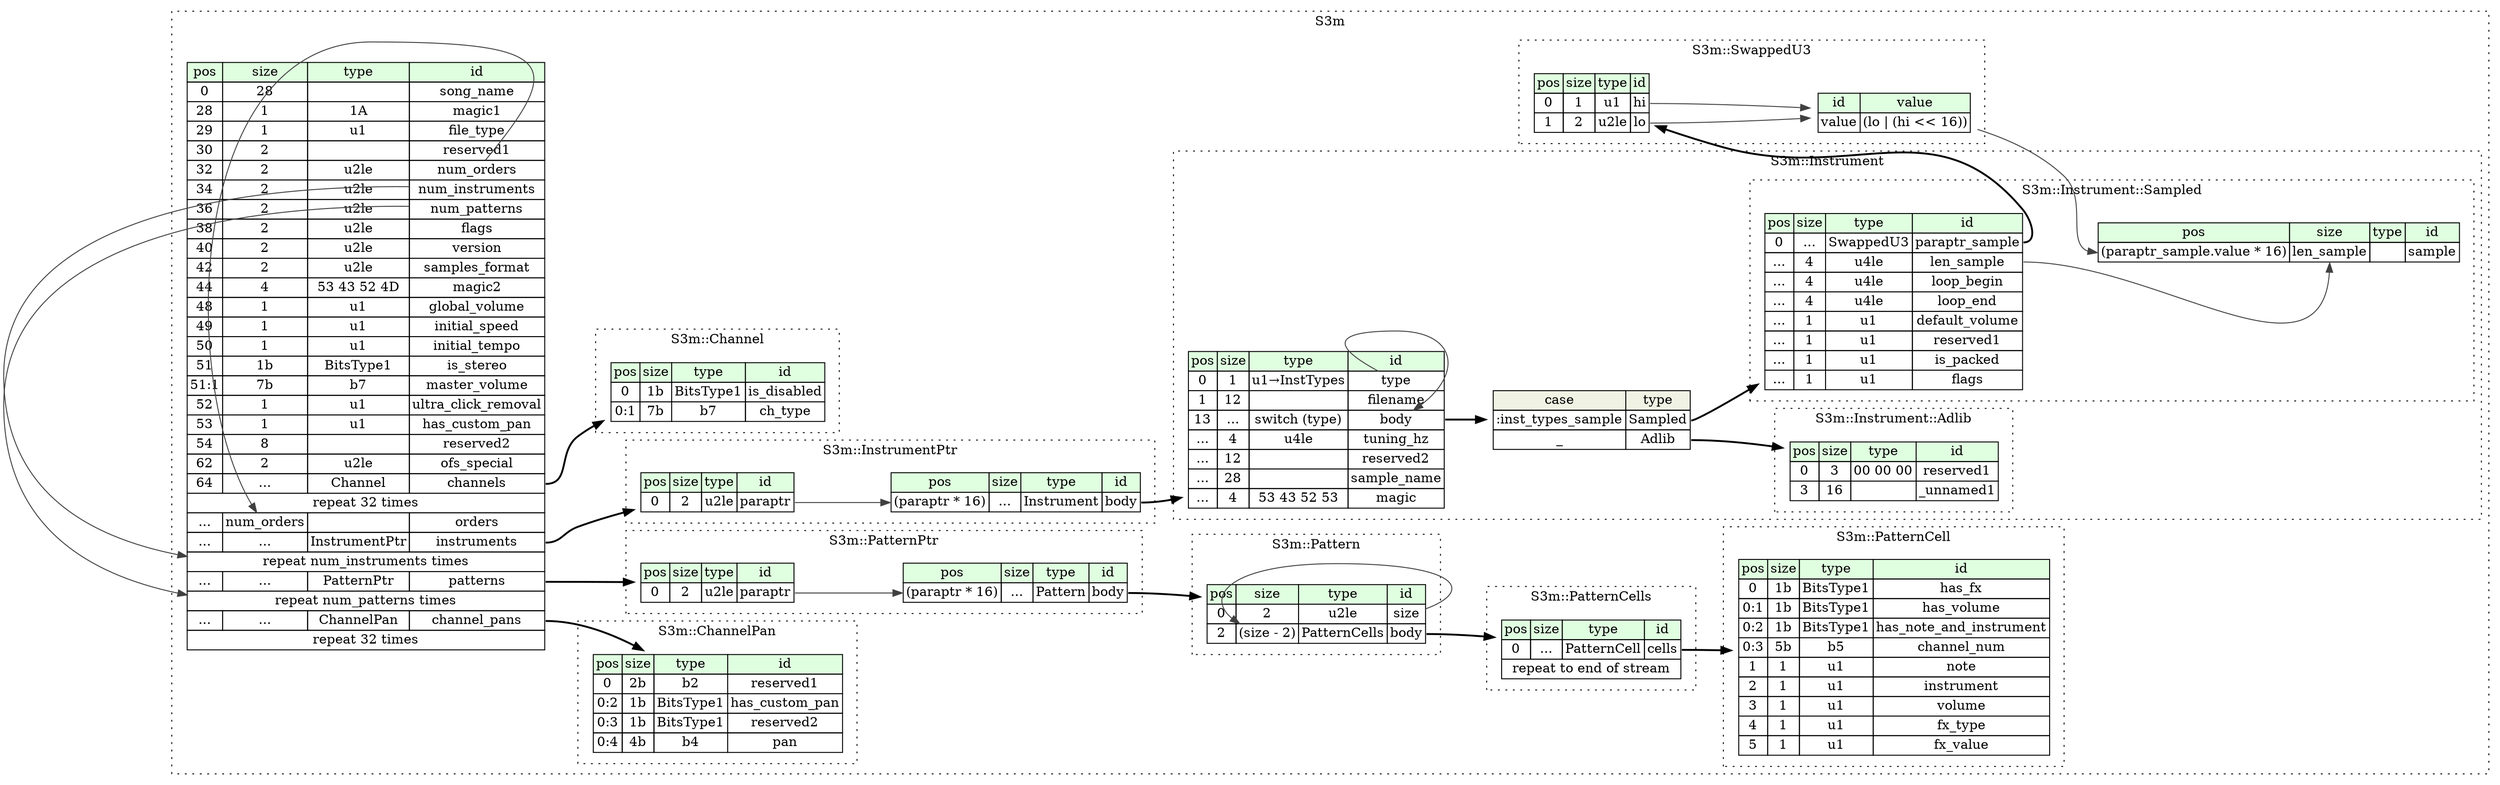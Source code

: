 digraph {
	rankdir=LR;
	node [shape=plaintext];
	subgraph cluster__s3m {
		label="S3m";
		graph[style=dotted];

		s3m__seq [label=<<TABLE BORDER="0" CELLBORDER="1" CELLSPACING="0">
			<TR><TD BGCOLOR="#E0FFE0">pos</TD><TD BGCOLOR="#E0FFE0">size</TD><TD BGCOLOR="#E0FFE0">type</TD><TD BGCOLOR="#E0FFE0">id</TD></TR>
			<TR><TD PORT="song_name_pos">0</TD><TD PORT="song_name_size">28</TD><TD></TD><TD PORT="song_name_type">song_name</TD></TR>
			<TR><TD PORT="magic1_pos">28</TD><TD PORT="magic1_size">1</TD><TD>1A</TD><TD PORT="magic1_type">magic1</TD></TR>
			<TR><TD PORT="file_type_pos">29</TD><TD PORT="file_type_size">1</TD><TD>u1</TD><TD PORT="file_type_type">file_type</TD></TR>
			<TR><TD PORT="reserved1_pos">30</TD><TD PORT="reserved1_size">2</TD><TD></TD><TD PORT="reserved1_type">reserved1</TD></TR>
			<TR><TD PORT="num_orders_pos">32</TD><TD PORT="num_orders_size">2</TD><TD>u2le</TD><TD PORT="num_orders_type">num_orders</TD></TR>
			<TR><TD PORT="num_instruments_pos">34</TD><TD PORT="num_instruments_size">2</TD><TD>u2le</TD><TD PORT="num_instruments_type">num_instruments</TD></TR>
			<TR><TD PORT="num_patterns_pos">36</TD><TD PORT="num_patterns_size">2</TD><TD>u2le</TD><TD PORT="num_patterns_type">num_patterns</TD></TR>
			<TR><TD PORT="flags_pos">38</TD><TD PORT="flags_size">2</TD><TD>u2le</TD><TD PORT="flags_type">flags</TD></TR>
			<TR><TD PORT="version_pos">40</TD><TD PORT="version_size">2</TD><TD>u2le</TD><TD PORT="version_type">version</TD></TR>
			<TR><TD PORT="samples_format_pos">42</TD><TD PORT="samples_format_size">2</TD><TD>u2le</TD><TD PORT="samples_format_type">samples_format</TD></TR>
			<TR><TD PORT="magic2_pos">44</TD><TD PORT="magic2_size">4</TD><TD>53 43 52 4D</TD><TD PORT="magic2_type">magic2</TD></TR>
			<TR><TD PORT="global_volume_pos">48</TD><TD PORT="global_volume_size">1</TD><TD>u1</TD><TD PORT="global_volume_type">global_volume</TD></TR>
			<TR><TD PORT="initial_speed_pos">49</TD><TD PORT="initial_speed_size">1</TD><TD>u1</TD><TD PORT="initial_speed_type">initial_speed</TD></TR>
			<TR><TD PORT="initial_tempo_pos">50</TD><TD PORT="initial_tempo_size">1</TD><TD>u1</TD><TD PORT="initial_tempo_type">initial_tempo</TD></TR>
			<TR><TD PORT="is_stereo_pos">51</TD><TD PORT="is_stereo_size">1b</TD><TD>BitsType1</TD><TD PORT="is_stereo_type">is_stereo</TD></TR>
			<TR><TD PORT="master_volume_pos">51:1</TD><TD PORT="master_volume_size">7b</TD><TD>b7</TD><TD PORT="master_volume_type">master_volume</TD></TR>
			<TR><TD PORT="ultra_click_removal_pos">52</TD><TD PORT="ultra_click_removal_size">1</TD><TD>u1</TD><TD PORT="ultra_click_removal_type">ultra_click_removal</TD></TR>
			<TR><TD PORT="has_custom_pan_pos">53</TD><TD PORT="has_custom_pan_size">1</TD><TD>u1</TD><TD PORT="has_custom_pan_type">has_custom_pan</TD></TR>
			<TR><TD PORT="reserved2_pos">54</TD><TD PORT="reserved2_size">8</TD><TD></TD><TD PORT="reserved2_type">reserved2</TD></TR>
			<TR><TD PORT="ofs_special_pos">62</TD><TD PORT="ofs_special_size">2</TD><TD>u2le</TD><TD PORT="ofs_special_type">ofs_special</TD></TR>
			<TR><TD PORT="channels_pos">64</TD><TD PORT="channels_size">...</TD><TD>Channel</TD><TD PORT="channels_type">channels</TD></TR>
			<TR><TD COLSPAN="4" PORT="channels__repeat">repeat 32 times</TD></TR>
			<TR><TD PORT="orders_pos">...</TD><TD PORT="orders_size">num_orders</TD><TD></TD><TD PORT="orders_type">orders</TD></TR>
			<TR><TD PORT="instruments_pos">...</TD><TD PORT="instruments_size">...</TD><TD>InstrumentPtr</TD><TD PORT="instruments_type">instruments</TD></TR>
			<TR><TD COLSPAN="4" PORT="instruments__repeat">repeat num_instruments times</TD></TR>
			<TR><TD PORT="patterns_pos">...</TD><TD PORT="patterns_size">...</TD><TD>PatternPtr</TD><TD PORT="patterns_type">patterns</TD></TR>
			<TR><TD COLSPAN="4" PORT="patterns__repeat">repeat num_patterns times</TD></TR>
			<TR><TD PORT="channel_pans_pos">...</TD><TD PORT="channel_pans_size">...</TD><TD>ChannelPan</TD><TD PORT="channel_pans_type">channel_pans</TD></TR>
			<TR><TD COLSPAN="4" PORT="channel_pans__repeat">repeat 32 times</TD></TR>
		</TABLE>>];
		subgraph cluster__channel_pan {
			label="S3m::ChannelPan";
			graph[style=dotted];

			channel_pan__seq [label=<<TABLE BORDER="0" CELLBORDER="1" CELLSPACING="0">
				<TR><TD BGCOLOR="#E0FFE0">pos</TD><TD BGCOLOR="#E0FFE0">size</TD><TD BGCOLOR="#E0FFE0">type</TD><TD BGCOLOR="#E0FFE0">id</TD></TR>
				<TR><TD PORT="reserved1_pos">0</TD><TD PORT="reserved1_size">2b</TD><TD>b2</TD><TD PORT="reserved1_type">reserved1</TD></TR>
				<TR><TD PORT="has_custom_pan_pos">0:2</TD><TD PORT="has_custom_pan_size">1b</TD><TD>BitsType1</TD><TD PORT="has_custom_pan_type">has_custom_pan</TD></TR>
				<TR><TD PORT="reserved2_pos">0:3</TD><TD PORT="reserved2_size">1b</TD><TD>BitsType1</TD><TD PORT="reserved2_type">reserved2</TD></TR>
				<TR><TD PORT="pan_pos">0:4</TD><TD PORT="pan_size">4b</TD><TD>b4</TD><TD PORT="pan_type">pan</TD></TR>
			</TABLE>>];
		}
		subgraph cluster__pattern_cell {
			label="S3m::PatternCell";
			graph[style=dotted];

			pattern_cell__seq [label=<<TABLE BORDER="0" CELLBORDER="1" CELLSPACING="0">
				<TR><TD BGCOLOR="#E0FFE0">pos</TD><TD BGCOLOR="#E0FFE0">size</TD><TD BGCOLOR="#E0FFE0">type</TD><TD BGCOLOR="#E0FFE0">id</TD></TR>
				<TR><TD PORT="has_fx_pos">0</TD><TD PORT="has_fx_size">1b</TD><TD>BitsType1</TD><TD PORT="has_fx_type">has_fx</TD></TR>
				<TR><TD PORT="has_volume_pos">0:1</TD><TD PORT="has_volume_size">1b</TD><TD>BitsType1</TD><TD PORT="has_volume_type">has_volume</TD></TR>
				<TR><TD PORT="has_note_and_instrument_pos">0:2</TD><TD PORT="has_note_and_instrument_size">1b</TD><TD>BitsType1</TD><TD PORT="has_note_and_instrument_type">has_note_and_instrument</TD></TR>
				<TR><TD PORT="channel_num_pos">0:3</TD><TD PORT="channel_num_size">5b</TD><TD>b5</TD><TD PORT="channel_num_type">channel_num</TD></TR>
				<TR><TD PORT="note_pos">1</TD><TD PORT="note_size">1</TD><TD>u1</TD><TD PORT="note_type">note</TD></TR>
				<TR><TD PORT="instrument_pos">2</TD><TD PORT="instrument_size">1</TD><TD>u1</TD><TD PORT="instrument_type">instrument</TD></TR>
				<TR><TD PORT="volume_pos">3</TD><TD PORT="volume_size">1</TD><TD>u1</TD><TD PORT="volume_type">volume</TD></TR>
				<TR><TD PORT="fx_type_pos">4</TD><TD PORT="fx_type_size">1</TD><TD>u1</TD><TD PORT="fx_type_type">fx_type</TD></TR>
				<TR><TD PORT="fx_value_pos">5</TD><TD PORT="fx_value_size">1</TD><TD>u1</TD><TD PORT="fx_value_type">fx_value</TD></TR>
			</TABLE>>];
		}
		subgraph cluster__pattern_cells {
			label="S3m::PatternCells";
			graph[style=dotted];

			pattern_cells__seq [label=<<TABLE BORDER="0" CELLBORDER="1" CELLSPACING="0">
				<TR><TD BGCOLOR="#E0FFE0">pos</TD><TD BGCOLOR="#E0FFE0">size</TD><TD BGCOLOR="#E0FFE0">type</TD><TD BGCOLOR="#E0FFE0">id</TD></TR>
				<TR><TD PORT="cells_pos">0</TD><TD PORT="cells_size">...</TD><TD>PatternCell</TD><TD PORT="cells_type">cells</TD></TR>
				<TR><TD COLSPAN="4" PORT="cells__repeat">repeat to end of stream</TD></TR>
			</TABLE>>];
		}
		subgraph cluster__channel {
			label="S3m::Channel";
			graph[style=dotted];

			channel__seq [label=<<TABLE BORDER="0" CELLBORDER="1" CELLSPACING="0">
				<TR><TD BGCOLOR="#E0FFE0">pos</TD><TD BGCOLOR="#E0FFE0">size</TD><TD BGCOLOR="#E0FFE0">type</TD><TD BGCOLOR="#E0FFE0">id</TD></TR>
				<TR><TD PORT="is_disabled_pos">0</TD><TD PORT="is_disabled_size">1b</TD><TD>BitsType1</TD><TD PORT="is_disabled_type">is_disabled</TD></TR>
				<TR><TD PORT="ch_type_pos">0:1</TD><TD PORT="ch_type_size">7b</TD><TD>b7</TD><TD PORT="ch_type_type">ch_type</TD></TR>
			</TABLE>>];
		}
		subgraph cluster__swapped_u3 {
			label="S3m::SwappedU3";
			graph[style=dotted];

			swapped_u3__seq [label=<<TABLE BORDER="0" CELLBORDER="1" CELLSPACING="0">
				<TR><TD BGCOLOR="#E0FFE0">pos</TD><TD BGCOLOR="#E0FFE0">size</TD><TD BGCOLOR="#E0FFE0">type</TD><TD BGCOLOR="#E0FFE0">id</TD></TR>
				<TR><TD PORT="hi_pos">0</TD><TD PORT="hi_size">1</TD><TD>u1</TD><TD PORT="hi_type">hi</TD></TR>
				<TR><TD PORT="lo_pos">1</TD><TD PORT="lo_size">2</TD><TD>u2le</TD><TD PORT="lo_type">lo</TD></TR>
			</TABLE>>];
			swapped_u3__inst__value [label=<<TABLE BORDER="0" CELLBORDER="1" CELLSPACING="0">
				<TR><TD BGCOLOR="#E0FFE0">id</TD><TD BGCOLOR="#E0FFE0">value</TD></TR>
				<TR><TD>value</TD><TD>(lo | (hi &lt;&lt; 16))</TD></TR>
			</TABLE>>];
		}
		subgraph cluster__pattern {
			label="S3m::Pattern";
			graph[style=dotted];

			pattern__seq [label=<<TABLE BORDER="0" CELLBORDER="1" CELLSPACING="0">
				<TR><TD BGCOLOR="#E0FFE0">pos</TD><TD BGCOLOR="#E0FFE0">size</TD><TD BGCOLOR="#E0FFE0">type</TD><TD BGCOLOR="#E0FFE0">id</TD></TR>
				<TR><TD PORT="size_pos">0</TD><TD PORT="size_size">2</TD><TD>u2le</TD><TD PORT="size_type">size</TD></TR>
				<TR><TD PORT="body_pos">2</TD><TD PORT="body_size">(size - 2)</TD><TD>PatternCells</TD><TD PORT="body_type">body</TD></TR>
			</TABLE>>];
		}
		subgraph cluster__pattern_ptr {
			label="S3m::PatternPtr";
			graph[style=dotted];

			pattern_ptr__seq [label=<<TABLE BORDER="0" CELLBORDER="1" CELLSPACING="0">
				<TR><TD BGCOLOR="#E0FFE0">pos</TD><TD BGCOLOR="#E0FFE0">size</TD><TD BGCOLOR="#E0FFE0">type</TD><TD BGCOLOR="#E0FFE0">id</TD></TR>
				<TR><TD PORT="paraptr_pos">0</TD><TD PORT="paraptr_size">2</TD><TD>u2le</TD><TD PORT="paraptr_type">paraptr</TD></TR>
			</TABLE>>];
			pattern_ptr__inst__body [label=<<TABLE BORDER="0" CELLBORDER="1" CELLSPACING="0">
				<TR><TD BGCOLOR="#E0FFE0">pos</TD><TD BGCOLOR="#E0FFE0">size</TD><TD BGCOLOR="#E0FFE0">type</TD><TD BGCOLOR="#E0FFE0">id</TD></TR>
				<TR><TD PORT="body_pos">(paraptr * 16)</TD><TD PORT="body_size">...</TD><TD>Pattern</TD><TD PORT="body_type">body</TD></TR>
			</TABLE>>];
		}
		subgraph cluster__instrument_ptr {
			label="S3m::InstrumentPtr";
			graph[style=dotted];

			instrument_ptr__seq [label=<<TABLE BORDER="0" CELLBORDER="1" CELLSPACING="0">
				<TR><TD BGCOLOR="#E0FFE0">pos</TD><TD BGCOLOR="#E0FFE0">size</TD><TD BGCOLOR="#E0FFE0">type</TD><TD BGCOLOR="#E0FFE0">id</TD></TR>
				<TR><TD PORT="paraptr_pos">0</TD><TD PORT="paraptr_size">2</TD><TD>u2le</TD><TD PORT="paraptr_type">paraptr</TD></TR>
			</TABLE>>];
			instrument_ptr__inst__body [label=<<TABLE BORDER="0" CELLBORDER="1" CELLSPACING="0">
				<TR><TD BGCOLOR="#E0FFE0">pos</TD><TD BGCOLOR="#E0FFE0">size</TD><TD BGCOLOR="#E0FFE0">type</TD><TD BGCOLOR="#E0FFE0">id</TD></TR>
				<TR><TD PORT="body_pos">(paraptr * 16)</TD><TD PORT="body_size">...</TD><TD>Instrument</TD><TD PORT="body_type">body</TD></TR>
			</TABLE>>];
		}
		subgraph cluster__instrument {
			label="S3m::Instrument";
			graph[style=dotted];

			instrument__seq [label=<<TABLE BORDER="0" CELLBORDER="1" CELLSPACING="0">
				<TR><TD BGCOLOR="#E0FFE0">pos</TD><TD BGCOLOR="#E0FFE0">size</TD><TD BGCOLOR="#E0FFE0">type</TD><TD BGCOLOR="#E0FFE0">id</TD></TR>
				<TR><TD PORT="type_pos">0</TD><TD PORT="type_size">1</TD><TD>u1→InstTypes</TD><TD PORT="type_type">type</TD></TR>
				<TR><TD PORT="filename_pos">1</TD><TD PORT="filename_size">12</TD><TD></TD><TD PORT="filename_type">filename</TD></TR>
				<TR><TD PORT="body_pos">13</TD><TD PORT="body_size">...</TD><TD>switch (type)</TD><TD PORT="body_type">body</TD></TR>
				<TR><TD PORT="tuning_hz_pos">...</TD><TD PORT="tuning_hz_size">4</TD><TD>u4le</TD><TD PORT="tuning_hz_type">tuning_hz</TD></TR>
				<TR><TD PORT="reserved2_pos">...</TD><TD PORT="reserved2_size">12</TD><TD></TD><TD PORT="reserved2_type">reserved2</TD></TR>
				<TR><TD PORT="sample_name_pos">...</TD><TD PORT="sample_name_size">28</TD><TD></TD><TD PORT="sample_name_type">sample_name</TD></TR>
				<TR><TD PORT="magic_pos">...</TD><TD PORT="magic_size">4</TD><TD>53 43 52 53</TD><TD PORT="magic_type">magic</TD></TR>
			</TABLE>>];
instrument__seq_body_switch [label=<<TABLE BORDER="0" CELLBORDER="1" CELLSPACING="0">
	<TR><TD BGCOLOR="#F0F2E4">case</TD><TD BGCOLOR="#F0F2E4">type</TD></TR>
	<TR><TD>:inst_types_sample</TD><TD PORT="case0">Sampled</TD></TR>
	<TR><TD>_</TD><TD PORT="case1">Adlib</TD></TR>
</TABLE>>];
			subgraph cluster__sampled {
				label="S3m::Instrument::Sampled";
				graph[style=dotted];

				sampled__seq [label=<<TABLE BORDER="0" CELLBORDER="1" CELLSPACING="0">
					<TR><TD BGCOLOR="#E0FFE0">pos</TD><TD BGCOLOR="#E0FFE0">size</TD><TD BGCOLOR="#E0FFE0">type</TD><TD BGCOLOR="#E0FFE0">id</TD></TR>
					<TR><TD PORT="paraptr_sample_pos">0</TD><TD PORT="paraptr_sample_size">...</TD><TD>SwappedU3</TD><TD PORT="paraptr_sample_type">paraptr_sample</TD></TR>
					<TR><TD PORT="len_sample_pos">...</TD><TD PORT="len_sample_size">4</TD><TD>u4le</TD><TD PORT="len_sample_type">len_sample</TD></TR>
					<TR><TD PORT="loop_begin_pos">...</TD><TD PORT="loop_begin_size">4</TD><TD>u4le</TD><TD PORT="loop_begin_type">loop_begin</TD></TR>
					<TR><TD PORT="loop_end_pos">...</TD><TD PORT="loop_end_size">4</TD><TD>u4le</TD><TD PORT="loop_end_type">loop_end</TD></TR>
					<TR><TD PORT="default_volume_pos">...</TD><TD PORT="default_volume_size">1</TD><TD>u1</TD><TD PORT="default_volume_type">default_volume</TD></TR>
					<TR><TD PORT="reserved1_pos">...</TD><TD PORT="reserved1_size">1</TD><TD>u1</TD><TD PORT="reserved1_type">reserved1</TD></TR>
					<TR><TD PORT="is_packed_pos">...</TD><TD PORT="is_packed_size">1</TD><TD>u1</TD><TD PORT="is_packed_type">is_packed</TD></TR>
					<TR><TD PORT="flags_pos">...</TD><TD PORT="flags_size">1</TD><TD>u1</TD><TD PORT="flags_type">flags</TD></TR>
				</TABLE>>];
				sampled__inst__sample [label=<<TABLE BORDER="0" CELLBORDER="1" CELLSPACING="0">
					<TR><TD BGCOLOR="#E0FFE0">pos</TD><TD BGCOLOR="#E0FFE0">size</TD><TD BGCOLOR="#E0FFE0">type</TD><TD BGCOLOR="#E0FFE0">id</TD></TR>
					<TR><TD PORT="sample_pos">(paraptr_sample.value * 16)</TD><TD PORT="sample_size">len_sample</TD><TD></TD><TD PORT="sample_type">sample</TD></TR>
				</TABLE>>];
			}
			subgraph cluster__adlib {
				label="S3m::Instrument::Adlib";
				graph[style=dotted];

				adlib__seq [label=<<TABLE BORDER="0" CELLBORDER="1" CELLSPACING="0">
					<TR><TD BGCOLOR="#E0FFE0">pos</TD><TD BGCOLOR="#E0FFE0">size</TD><TD BGCOLOR="#E0FFE0">type</TD><TD BGCOLOR="#E0FFE0">id</TD></TR>
					<TR><TD PORT="reserved1_pos">0</TD><TD PORT="reserved1_size">3</TD><TD>00 00 00</TD><TD PORT="reserved1_type">reserved1</TD></TR>
					<TR><TD PORT="_unnamed1_pos">3</TD><TD PORT="_unnamed1_size">16</TD><TD></TD><TD PORT="_unnamed1_type">_unnamed1</TD></TR>
				</TABLE>>];
			}
		}
	}
	s3m__seq:channels_type -> channel__seq [style=bold];
	s3m__seq:num_orders_type -> s3m__seq:orders_size [color="#404040"];
	s3m__seq:instruments_type -> instrument_ptr__seq [style=bold];
	s3m__seq:num_instruments_type -> s3m__seq:instruments__repeat [color="#404040"];
	s3m__seq:patterns_type -> pattern_ptr__seq [style=bold];
	s3m__seq:num_patterns_type -> s3m__seq:patterns__repeat [color="#404040"];
	s3m__seq:channel_pans_type -> channel_pan__seq [style=bold];
	pattern_cells__seq:cells_type -> pattern_cell__seq [style=bold];
	swapped_u3__seq:lo_type -> swapped_u3__inst__value [color="#404040"];
	swapped_u3__seq:hi_type -> swapped_u3__inst__value [color="#404040"];
	pattern__seq:size_type -> pattern__seq:body_size [color="#404040"];
	pattern__seq:body_type -> pattern_cells__seq [style=bold];
	pattern_ptr__seq:paraptr_type -> pattern_ptr__inst__body:body_pos [color="#404040"];
	pattern_ptr__inst__body:body_type -> pattern__seq [style=bold];
	instrument_ptr__seq:paraptr_type -> instrument_ptr__inst__body:body_pos [color="#404040"];
	instrument_ptr__inst__body:body_type -> instrument__seq [style=bold];
	instrument__seq:body_type -> instrument__seq_body_switch [style=bold];
	instrument__seq_body_switch:case0 -> sampled__seq [style=bold];
	instrument__seq_body_switch:case1 -> adlib__seq [style=bold];
	instrument__seq:type_type -> instrument__seq:body_type [color="#404040"];
	sampled__seq:paraptr_sample_type -> swapped_u3__seq [style=bold];
	swapped_u3__inst__value:value_type -> sampled__inst__sample:sample_pos [color="#404040"];
	sampled__seq:len_sample_type -> sampled__inst__sample:sample_size [color="#404040"];
}
